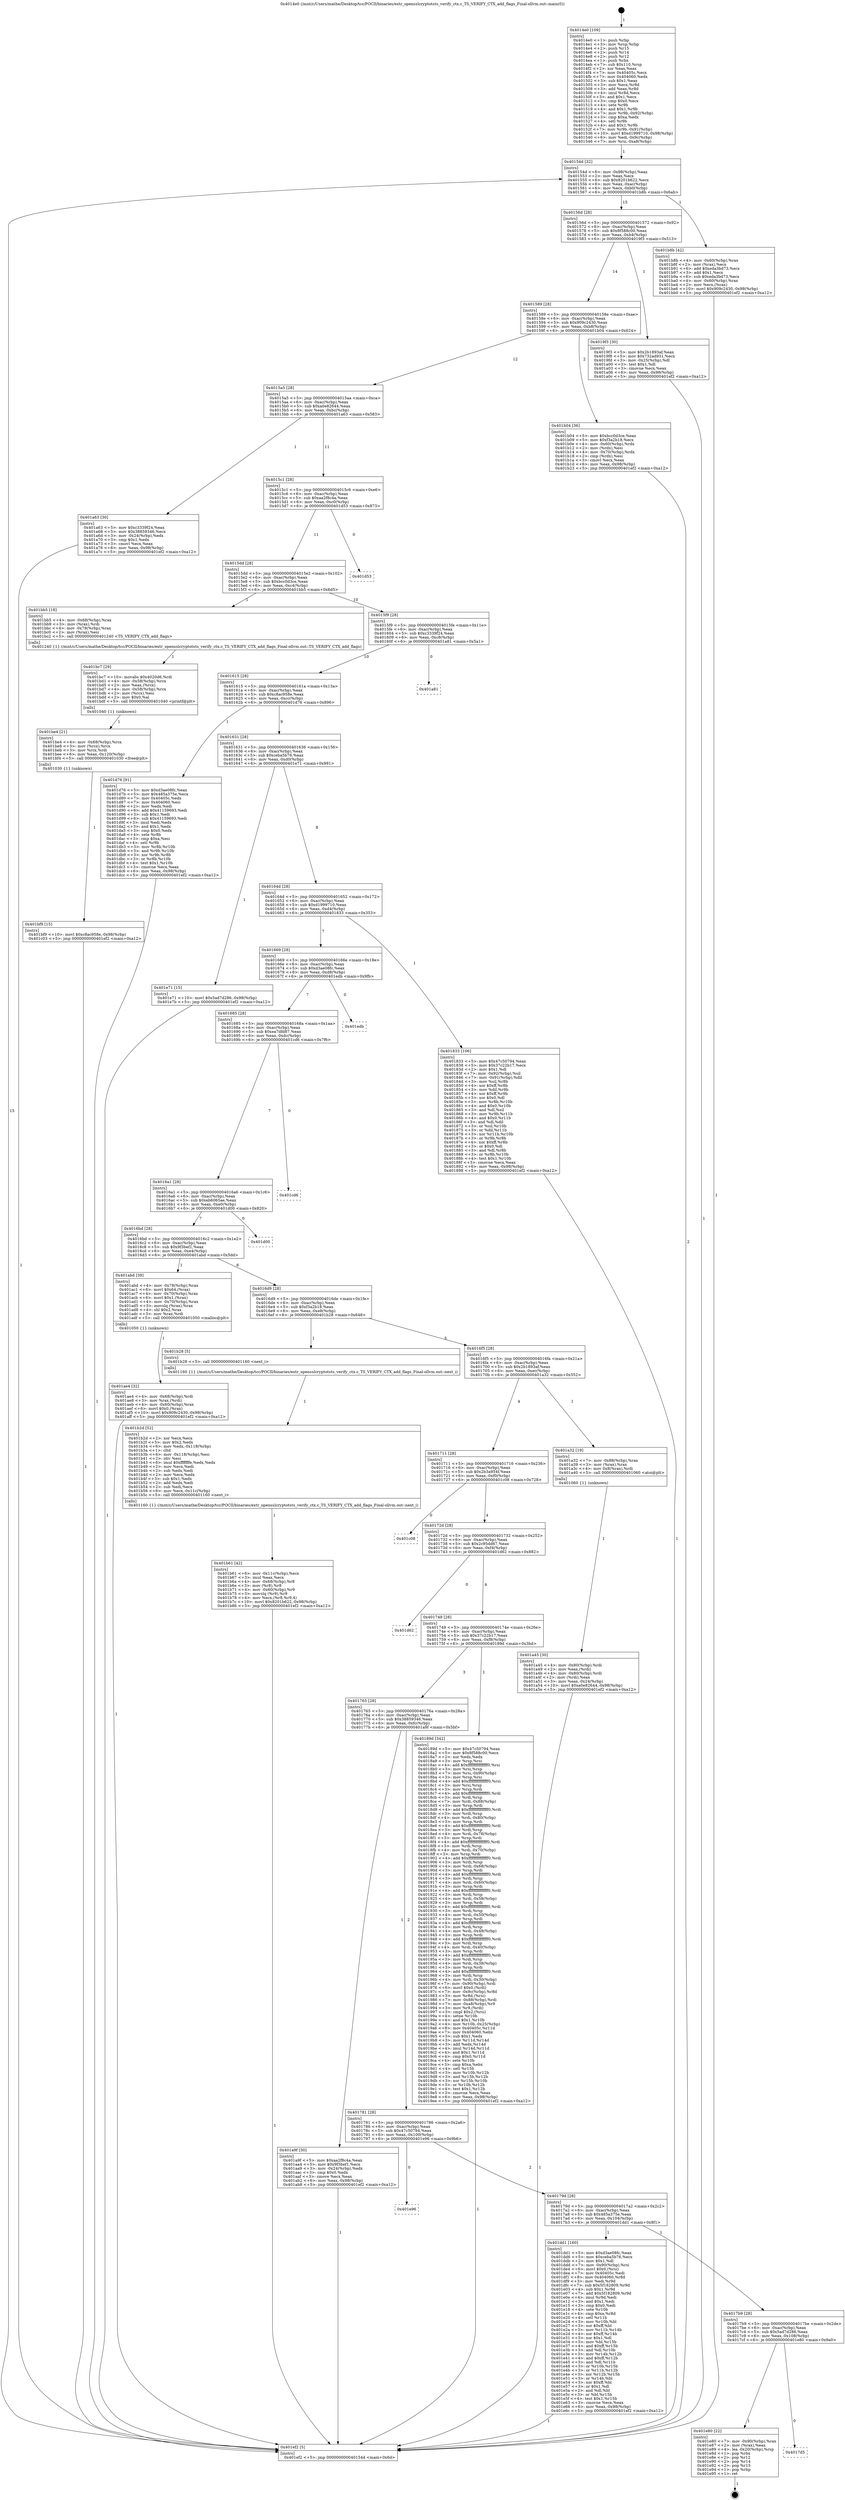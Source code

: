 digraph "0x4014e0" {
  label = "0x4014e0 (/mnt/c/Users/mathe/Desktop/tcc/POCII/binaries/extr_opensslcryptotsts_verify_ctx.c_TS_VERIFY_CTX_add_flags_Final-ollvm.out::main(0))"
  labelloc = "t"
  node[shape=record]

  Entry [label="",width=0.3,height=0.3,shape=circle,fillcolor=black,style=filled]
  "0x40154d" [label="{
     0x40154d [32]\l
     | [instrs]\l
     &nbsp;&nbsp;0x40154d \<+6\>: mov -0x98(%rbp),%eax\l
     &nbsp;&nbsp;0x401553 \<+2\>: mov %eax,%ecx\l
     &nbsp;&nbsp;0x401555 \<+6\>: sub $0x8201b622,%ecx\l
     &nbsp;&nbsp;0x40155b \<+6\>: mov %eax,-0xac(%rbp)\l
     &nbsp;&nbsp;0x401561 \<+6\>: mov %ecx,-0xb0(%rbp)\l
     &nbsp;&nbsp;0x401567 \<+6\>: je 0000000000401b8b \<main+0x6ab\>\l
  }"]
  "0x401b8b" [label="{
     0x401b8b [42]\l
     | [instrs]\l
     &nbsp;&nbsp;0x401b8b \<+4\>: mov -0x60(%rbp),%rax\l
     &nbsp;&nbsp;0x401b8f \<+2\>: mov (%rax),%ecx\l
     &nbsp;&nbsp;0x401b91 \<+6\>: add $0xeda3bd73,%ecx\l
     &nbsp;&nbsp;0x401b97 \<+3\>: add $0x1,%ecx\l
     &nbsp;&nbsp;0x401b9a \<+6\>: sub $0xeda3bd73,%ecx\l
     &nbsp;&nbsp;0x401ba0 \<+4\>: mov -0x60(%rbp),%rax\l
     &nbsp;&nbsp;0x401ba4 \<+2\>: mov %ecx,(%rax)\l
     &nbsp;&nbsp;0x401ba6 \<+10\>: movl $0x909c2430,-0x98(%rbp)\l
     &nbsp;&nbsp;0x401bb0 \<+5\>: jmp 0000000000401ef2 \<main+0xa12\>\l
  }"]
  "0x40156d" [label="{
     0x40156d [28]\l
     | [instrs]\l
     &nbsp;&nbsp;0x40156d \<+5\>: jmp 0000000000401572 \<main+0x92\>\l
     &nbsp;&nbsp;0x401572 \<+6\>: mov -0xac(%rbp),%eax\l
     &nbsp;&nbsp;0x401578 \<+5\>: sub $0x8f588c00,%eax\l
     &nbsp;&nbsp;0x40157d \<+6\>: mov %eax,-0xb4(%rbp)\l
     &nbsp;&nbsp;0x401583 \<+6\>: je 00000000004019f3 \<main+0x513\>\l
  }"]
  Exit [label="",width=0.3,height=0.3,shape=circle,fillcolor=black,style=filled,peripheries=2]
  "0x4019f3" [label="{
     0x4019f3 [30]\l
     | [instrs]\l
     &nbsp;&nbsp;0x4019f3 \<+5\>: mov $0x2b1893af,%eax\l
     &nbsp;&nbsp;0x4019f8 \<+5\>: mov $0x732ad931,%ecx\l
     &nbsp;&nbsp;0x4019fd \<+3\>: mov -0x25(%rbp),%dl\l
     &nbsp;&nbsp;0x401a00 \<+3\>: test $0x1,%dl\l
     &nbsp;&nbsp;0x401a03 \<+3\>: cmovne %ecx,%eax\l
     &nbsp;&nbsp;0x401a06 \<+6\>: mov %eax,-0x98(%rbp)\l
     &nbsp;&nbsp;0x401a0c \<+5\>: jmp 0000000000401ef2 \<main+0xa12\>\l
  }"]
  "0x401589" [label="{
     0x401589 [28]\l
     | [instrs]\l
     &nbsp;&nbsp;0x401589 \<+5\>: jmp 000000000040158e \<main+0xae\>\l
     &nbsp;&nbsp;0x40158e \<+6\>: mov -0xac(%rbp),%eax\l
     &nbsp;&nbsp;0x401594 \<+5\>: sub $0x909c2430,%eax\l
     &nbsp;&nbsp;0x401599 \<+6\>: mov %eax,-0xb8(%rbp)\l
     &nbsp;&nbsp;0x40159f \<+6\>: je 0000000000401b04 \<main+0x624\>\l
  }"]
  "0x4017d5" [label="{
     0x4017d5\l
  }", style=dashed]
  "0x401b04" [label="{
     0x401b04 [36]\l
     | [instrs]\l
     &nbsp;&nbsp;0x401b04 \<+5\>: mov $0xbcc0d3ce,%eax\l
     &nbsp;&nbsp;0x401b09 \<+5\>: mov $0xf3a2b18,%ecx\l
     &nbsp;&nbsp;0x401b0e \<+4\>: mov -0x60(%rbp),%rdx\l
     &nbsp;&nbsp;0x401b12 \<+2\>: mov (%rdx),%esi\l
     &nbsp;&nbsp;0x401b14 \<+4\>: mov -0x70(%rbp),%rdx\l
     &nbsp;&nbsp;0x401b18 \<+2\>: cmp (%rdx),%esi\l
     &nbsp;&nbsp;0x401b1a \<+3\>: cmovl %ecx,%eax\l
     &nbsp;&nbsp;0x401b1d \<+6\>: mov %eax,-0x98(%rbp)\l
     &nbsp;&nbsp;0x401b23 \<+5\>: jmp 0000000000401ef2 \<main+0xa12\>\l
  }"]
  "0x4015a5" [label="{
     0x4015a5 [28]\l
     | [instrs]\l
     &nbsp;&nbsp;0x4015a5 \<+5\>: jmp 00000000004015aa \<main+0xca\>\l
     &nbsp;&nbsp;0x4015aa \<+6\>: mov -0xac(%rbp),%eax\l
     &nbsp;&nbsp;0x4015b0 \<+5\>: sub $0xa0e82644,%eax\l
     &nbsp;&nbsp;0x4015b5 \<+6\>: mov %eax,-0xbc(%rbp)\l
     &nbsp;&nbsp;0x4015bb \<+6\>: je 0000000000401a63 \<main+0x583\>\l
  }"]
  "0x401e80" [label="{
     0x401e80 [22]\l
     | [instrs]\l
     &nbsp;&nbsp;0x401e80 \<+7\>: mov -0x90(%rbp),%rax\l
     &nbsp;&nbsp;0x401e87 \<+2\>: mov (%rax),%eax\l
     &nbsp;&nbsp;0x401e89 \<+4\>: lea -0x20(%rbp),%rsp\l
     &nbsp;&nbsp;0x401e8d \<+1\>: pop %rbx\l
     &nbsp;&nbsp;0x401e8e \<+2\>: pop %r12\l
     &nbsp;&nbsp;0x401e90 \<+2\>: pop %r14\l
     &nbsp;&nbsp;0x401e92 \<+2\>: pop %r15\l
     &nbsp;&nbsp;0x401e94 \<+1\>: pop %rbp\l
     &nbsp;&nbsp;0x401e95 \<+1\>: ret\l
  }"]
  "0x401a63" [label="{
     0x401a63 [30]\l
     | [instrs]\l
     &nbsp;&nbsp;0x401a63 \<+5\>: mov $0xc3339f24,%eax\l
     &nbsp;&nbsp;0x401a68 \<+5\>: mov $0x38859346,%ecx\l
     &nbsp;&nbsp;0x401a6d \<+3\>: mov -0x24(%rbp),%edx\l
     &nbsp;&nbsp;0x401a70 \<+3\>: cmp $0x1,%edx\l
     &nbsp;&nbsp;0x401a73 \<+3\>: cmovl %ecx,%eax\l
     &nbsp;&nbsp;0x401a76 \<+6\>: mov %eax,-0x98(%rbp)\l
     &nbsp;&nbsp;0x401a7c \<+5\>: jmp 0000000000401ef2 \<main+0xa12\>\l
  }"]
  "0x4015c1" [label="{
     0x4015c1 [28]\l
     | [instrs]\l
     &nbsp;&nbsp;0x4015c1 \<+5\>: jmp 00000000004015c6 \<main+0xe6\>\l
     &nbsp;&nbsp;0x4015c6 \<+6\>: mov -0xac(%rbp),%eax\l
     &nbsp;&nbsp;0x4015cc \<+5\>: sub $0xaa2f8c4a,%eax\l
     &nbsp;&nbsp;0x4015d1 \<+6\>: mov %eax,-0xc0(%rbp)\l
     &nbsp;&nbsp;0x4015d7 \<+6\>: je 0000000000401d53 \<main+0x873\>\l
  }"]
  "0x4017b9" [label="{
     0x4017b9 [28]\l
     | [instrs]\l
     &nbsp;&nbsp;0x4017b9 \<+5\>: jmp 00000000004017be \<main+0x2de\>\l
     &nbsp;&nbsp;0x4017be \<+6\>: mov -0xac(%rbp),%eax\l
     &nbsp;&nbsp;0x4017c4 \<+5\>: sub $0x5ad7d286,%eax\l
     &nbsp;&nbsp;0x4017c9 \<+6\>: mov %eax,-0x108(%rbp)\l
     &nbsp;&nbsp;0x4017cf \<+6\>: je 0000000000401e80 \<main+0x9a0\>\l
  }"]
  "0x401d53" [label="{
     0x401d53\l
  }", style=dashed]
  "0x4015dd" [label="{
     0x4015dd [28]\l
     | [instrs]\l
     &nbsp;&nbsp;0x4015dd \<+5\>: jmp 00000000004015e2 \<main+0x102\>\l
     &nbsp;&nbsp;0x4015e2 \<+6\>: mov -0xac(%rbp),%eax\l
     &nbsp;&nbsp;0x4015e8 \<+5\>: sub $0xbcc0d3ce,%eax\l
     &nbsp;&nbsp;0x4015ed \<+6\>: mov %eax,-0xc4(%rbp)\l
     &nbsp;&nbsp;0x4015f3 \<+6\>: je 0000000000401bb5 \<main+0x6d5\>\l
  }"]
  "0x401dd1" [label="{
     0x401dd1 [160]\l
     | [instrs]\l
     &nbsp;&nbsp;0x401dd1 \<+5\>: mov $0xd3ae08fc,%eax\l
     &nbsp;&nbsp;0x401dd6 \<+5\>: mov $0xceba5b76,%ecx\l
     &nbsp;&nbsp;0x401ddb \<+2\>: mov $0x1,%dl\l
     &nbsp;&nbsp;0x401ddd \<+7\>: mov -0x90(%rbp),%rsi\l
     &nbsp;&nbsp;0x401de4 \<+6\>: movl $0x0,(%rsi)\l
     &nbsp;&nbsp;0x401dea \<+7\>: mov 0x40405c,%edi\l
     &nbsp;&nbsp;0x401df1 \<+8\>: mov 0x404060,%r8d\l
     &nbsp;&nbsp;0x401df9 \<+3\>: mov %edi,%r9d\l
     &nbsp;&nbsp;0x401dfc \<+7\>: sub $0x5f182809,%r9d\l
     &nbsp;&nbsp;0x401e03 \<+4\>: sub $0x1,%r9d\l
     &nbsp;&nbsp;0x401e07 \<+7\>: add $0x5f182809,%r9d\l
     &nbsp;&nbsp;0x401e0e \<+4\>: imul %r9d,%edi\l
     &nbsp;&nbsp;0x401e12 \<+3\>: and $0x1,%edi\l
     &nbsp;&nbsp;0x401e15 \<+3\>: cmp $0x0,%edi\l
     &nbsp;&nbsp;0x401e18 \<+4\>: sete %r10b\l
     &nbsp;&nbsp;0x401e1c \<+4\>: cmp $0xa,%r8d\l
     &nbsp;&nbsp;0x401e20 \<+4\>: setl %r11b\l
     &nbsp;&nbsp;0x401e24 \<+3\>: mov %r10b,%bl\l
     &nbsp;&nbsp;0x401e27 \<+3\>: xor $0xff,%bl\l
     &nbsp;&nbsp;0x401e2a \<+3\>: mov %r11b,%r14b\l
     &nbsp;&nbsp;0x401e2d \<+4\>: xor $0xff,%r14b\l
     &nbsp;&nbsp;0x401e31 \<+3\>: xor $0x1,%dl\l
     &nbsp;&nbsp;0x401e34 \<+3\>: mov %bl,%r15b\l
     &nbsp;&nbsp;0x401e37 \<+4\>: and $0xff,%r15b\l
     &nbsp;&nbsp;0x401e3b \<+3\>: and %dl,%r10b\l
     &nbsp;&nbsp;0x401e3e \<+3\>: mov %r14b,%r12b\l
     &nbsp;&nbsp;0x401e41 \<+4\>: and $0xff,%r12b\l
     &nbsp;&nbsp;0x401e45 \<+3\>: and %dl,%r11b\l
     &nbsp;&nbsp;0x401e48 \<+3\>: or %r10b,%r15b\l
     &nbsp;&nbsp;0x401e4b \<+3\>: or %r11b,%r12b\l
     &nbsp;&nbsp;0x401e4e \<+3\>: xor %r12b,%r15b\l
     &nbsp;&nbsp;0x401e51 \<+3\>: or %r14b,%bl\l
     &nbsp;&nbsp;0x401e54 \<+3\>: xor $0xff,%bl\l
     &nbsp;&nbsp;0x401e57 \<+3\>: or $0x1,%dl\l
     &nbsp;&nbsp;0x401e5a \<+2\>: and %dl,%bl\l
     &nbsp;&nbsp;0x401e5c \<+3\>: or %bl,%r15b\l
     &nbsp;&nbsp;0x401e5f \<+4\>: test $0x1,%r15b\l
     &nbsp;&nbsp;0x401e63 \<+3\>: cmovne %ecx,%eax\l
     &nbsp;&nbsp;0x401e66 \<+6\>: mov %eax,-0x98(%rbp)\l
     &nbsp;&nbsp;0x401e6c \<+5\>: jmp 0000000000401ef2 \<main+0xa12\>\l
  }"]
  "0x401bb5" [label="{
     0x401bb5 [18]\l
     | [instrs]\l
     &nbsp;&nbsp;0x401bb5 \<+4\>: mov -0x68(%rbp),%rax\l
     &nbsp;&nbsp;0x401bb9 \<+3\>: mov (%rax),%rdi\l
     &nbsp;&nbsp;0x401bbc \<+4\>: mov -0x78(%rbp),%rax\l
     &nbsp;&nbsp;0x401bc0 \<+2\>: mov (%rax),%esi\l
     &nbsp;&nbsp;0x401bc2 \<+5\>: call 0000000000401240 \<TS_VERIFY_CTX_add_flags\>\l
     | [calls]\l
     &nbsp;&nbsp;0x401240 \{1\} (/mnt/c/Users/mathe/Desktop/tcc/POCII/binaries/extr_opensslcryptotsts_verify_ctx.c_TS_VERIFY_CTX_add_flags_Final-ollvm.out::TS_VERIFY_CTX_add_flags)\l
  }"]
  "0x4015f9" [label="{
     0x4015f9 [28]\l
     | [instrs]\l
     &nbsp;&nbsp;0x4015f9 \<+5\>: jmp 00000000004015fe \<main+0x11e\>\l
     &nbsp;&nbsp;0x4015fe \<+6\>: mov -0xac(%rbp),%eax\l
     &nbsp;&nbsp;0x401604 \<+5\>: sub $0xc3339f24,%eax\l
     &nbsp;&nbsp;0x401609 \<+6\>: mov %eax,-0xc8(%rbp)\l
     &nbsp;&nbsp;0x40160f \<+6\>: je 0000000000401a81 \<main+0x5a1\>\l
  }"]
  "0x40179d" [label="{
     0x40179d [28]\l
     | [instrs]\l
     &nbsp;&nbsp;0x40179d \<+5\>: jmp 00000000004017a2 \<main+0x2c2\>\l
     &nbsp;&nbsp;0x4017a2 \<+6\>: mov -0xac(%rbp),%eax\l
     &nbsp;&nbsp;0x4017a8 \<+5\>: sub $0x485a375e,%eax\l
     &nbsp;&nbsp;0x4017ad \<+6\>: mov %eax,-0x104(%rbp)\l
     &nbsp;&nbsp;0x4017b3 \<+6\>: je 0000000000401dd1 \<main+0x8f1\>\l
  }"]
  "0x401a81" [label="{
     0x401a81\l
  }", style=dashed]
  "0x401615" [label="{
     0x401615 [28]\l
     | [instrs]\l
     &nbsp;&nbsp;0x401615 \<+5\>: jmp 000000000040161a \<main+0x13a\>\l
     &nbsp;&nbsp;0x40161a \<+6\>: mov -0xac(%rbp),%eax\l
     &nbsp;&nbsp;0x401620 \<+5\>: sub $0xc8ac958e,%eax\l
     &nbsp;&nbsp;0x401625 \<+6\>: mov %eax,-0xcc(%rbp)\l
     &nbsp;&nbsp;0x40162b \<+6\>: je 0000000000401d76 \<main+0x896\>\l
  }"]
  "0x401e96" [label="{
     0x401e96\l
  }", style=dashed]
  "0x401d76" [label="{
     0x401d76 [91]\l
     | [instrs]\l
     &nbsp;&nbsp;0x401d76 \<+5\>: mov $0xd3ae08fc,%eax\l
     &nbsp;&nbsp;0x401d7b \<+5\>: mov $0x485a375e,%ecx\l
     &nbsp;&nbsp;0x401d80 \<+7\>: mov 0x40405c,%edx\l
     &nbsp;&nbsp;0x401d87 \<+7\>: mov 0x404060,%esi\l
     &nbsp;&nbsp;0x401d8e \<+2\>: mov %edx,%edi\l
     &nbsp;&nbsp;0x401d90 \<+6\>: add $0x41159693,%edi\l
     &nbsp;&nbsp;0x401d96 \<+3\>: sub $0x1,%edi\l
     &nbsp;&nbsp;0x401d99 \<+6\>: sub $0x41159693,%edi\l
     &nbsp;&nbsp;0x401d9f \<+3\>: imul %edi,%edx\l
     &nbsp;&nbsp;0x401da2 \<+3\>: and $0x1,%edx\l
     &nbsp;&nbsp;0x401da5 \<+3\>: cmp $0x0,%edx\l
     &nbsp;&nbsp;0x401da8 \<+4\>: sete %r8b\l
     &nbsp;&nbsp;0x401dac \<+3\>: cmp $0xa,%esi\l
     &nbsp;&nbsp;0x401daf \<+4\>: setl %r9b\l
     &nbsp;&nbsp;0x401db3 \<+3\>: mov %r8b,%r10b\l
     &nbsp;&nbsp;0x401db6 \<+3\>: and %r9b,%r10b\l
     &nbsp;&nbsp;0x401db9 \<+3\>: xor %r9b,%r8b\l
     &nbsp;&nbsp;0x401dbc \<+3\>: or %r8b,%r10b\l
     &nbsp;&nbsp;0x401dbf \<+4\>: test $0x1,%r10b\l
     &nbsp;&nbsp;0x401dc3 \<+3\>: cmovne %ecx,%eax\l
     &nbsp;&nbsp;0x401dc6 \<+6\>: mov %eax,-0x98(%rbp)\l
     &nbsp;&nbsp;0x401dcc \<+5\>: jmp 0000000000401ef2 \<main+0xa12\>\l
  }"]
  "0x401631" [label="{
     0x401631 [28]\l
     | [instrs]\l
     &nbsp;&nbsp;0x401631 \<+5\>: jmp 0000000000401636 \<main+0x156\>\l
     &nbsp;&nbsp;0x401636 \<+6\>: mov -0xac(%rbp),%eax\l
     &nbsp;&nbsp;0x40163c \<+5\>: sub $0xceba5b76,%eax\l
     &nbsp;&nbsp;0x401641 \<+6\>: mov %eax,-0xd0(%rbp)\l
     &nbsp;&nbsp;0x401647 \<+6\>: je 0000000000401e71 \<main+0x991\>\l
  }"]
  "0x401bf9" [label="{
     0x401bf9 [15]\l
     | [instrs]\l
     &nbsp;&nbsp;0x401bf9 \<+10\>: movl $0xc8ac958e,-0x98(%rbp)\l
     &nbsp;&nbsp;0x401c03 \<+5\>: jmp 0000000000401ef2 \<main+0xa12\>\l
  }"]
  "0x401e71" [label="{
     0x401e71 [15]\l
     | [instrs]\l
     &nbsp;&nbsp;0x401e71 \<+10\>: movl $0x5ad7d286,-0x98(%rbp)\l
     &nbsp;&nbsp;0x401e7b \<+5\>: jmp 0000000000401ef2 \<main+0xa12\>\l
  }"]
  "0x40164d" [label="{
     0x40164d [28]\l
     | [instrs]\l
     &nbsp;&nbsp;0x40164d \<+5\>: jmp 0000000000401652 \<main+0x172\>\l
     &nbsp;&nbsp;0x401652 \<+6\>: mov -0xac(%rbp),%eax\l
     &nbsp;&nbsp;0x401658 \<+5\>: sub $0xd1999710,%eax\l
     &nbsp;&nbsp;0x40165d \<+6\>: mov %eax,-0xd4(%rbp)\l
     &nbsp;&nbsp;0x401663 \<+6\>: je 0000000000401833 \<main+0x353\>\l
  }"]
  "0x401be4" [label="{
     0x401be4 [21]\l
     | [instrs]\l
     &nbsp;&nbsp;0x401be4 \<+4\>: mov -0x68(%rbp),%rcx\l
     &nbsp;&nbsp;0x401be8 \<+3\>: mov (%rcx),%rcx\l
     &nbsp;&nbsp;0x401beb \<+3\>: mov %rcx,%rdi\l
     &nbsp;&nbsp;0x401bee \<+6\>: mov %eax,-0x120(%rbp)\l
     &nbsp;&nbsp;0x401bf4 \<+5\>: call 0000000000401030 \<free@plt\>\l
     | [calls]\l
     &nbsp;&nbsp;0x401030 \{1\} (unknown)\l
  }"]
  "0x401833" [label="{
     0x401833 [106]\l
     | [instrs]\l
     &nbsp;&nbsp;0x401833 \<+5\>: mov $0x47c50794,%eax\l
     &nbsp;&nbsp;0x401838 \<+5\>: mov $0x37c22b17,%ecx\l
     &nbsp;&nbsp;0x40183d \<+2\>: mov $0x1,%dl\l
     &nbsp;&nbsp;0x40183f \<+7\>: mov -0x92(%rbp),%sil\l
     &nbsp;&nbsp;0x401846 \<+7\>: mov -0x91(%rbp),%dil\l
     &nbsp;&nbsp;0x40184d \<+3\>: mov %sil,%r8b\l
     &nbsp;&nbsp;0x401850 \<+4\>: xor $0xff,%r8b\l
     &nbsp;&nbsp;0x401854 \<+3\>: mov %dil,%r9b\l
     &nbsp;&nbsp;0x401857 \<+4\>: xor $0xff,%r9b\l
     &nbsp;&nbsp;0x40185b \<+3\>: xor $0x0,%dl\l
     &nbsp;&nbsp;0x40185e \<+3\>: mov %r8b,%r10b\l
     &nbsp;&nbsp;0x401861 \<+4\>: and $0x0,%r10b\l
     &nbsp;&nbsp;0x401865 \<+3\>: and %dl,%sil\l
     &nbsp;&nbsp;0x401868 \<+3\>: mov %r9b,%r11b\l
     &nbsp;&nbsp;0x40186b \<+4\>: and $0x0,%r11b\l
     &nbsp;&nbsp;0x40186f \<+3\>: and %dl,%dil\l
     &nbsp;&nbsp;0x401872 \<+3\>: or %sil,%r10b\l
     &nbsp;&nbsp;0x401875 \<+3\>: or %dil,%r11b\l
     &nbsp;&nbsp;0x401878 \<+3\>: xor %r11b,%r10b\l
     &nbsp;&nbsp;0x40187b \<+3\>: or %r9b,%r8b\l
     &nbsp;&nbsp;0x40187e \<+4\>: xor $0xff,%r8b\l
     &nbsp;&nbsp;0x401882 \<+3\>: or $0x0,%dl\l
     &nbsp;&nbsp;0x401885 \<+3\>: and %dl,%r8b\l
     &nbsp;&nbsp;0x401888 \<+3\>: or %r8b,%r10b\l
     &nbsp;&nbsp;0x40188b \<+4\>: test $0x1,%r10b\l
     &nbsp;&nbsp;0x40188f \<+3\>: cmovne %ecx,%eax\l
     &nbsp;&nbsp;0x401892 \<+6\>: mov %eax,-0x98(%rbp)\l
     &nbsp;&nbsp;0x401898 \<+5\>: jmp 0000000000401ef2 \<main+0xa12\>\l
  }"]
  "0x401669" [label="{
     0x401669 [28]\l
     | [instrs]\l
     &nbsp;&nbsp;0x401669 \<+5\>: jmp 000000000040166e \<main+0x18e\>\l
     &nbsp;&nbsp;0x40166e \<+6\>: mov -0xac(%rbp),%eax\l
     &nbsp;&nbsp;0x401674 \<+5\>: sub $0xd3ae08fc,%eax\l
     &nbsp;&nbsp;0x401679 \<+6\>: mov %eax,-0xd8(%rbp)\l
     &nbsp;&nbsp;0x40167f \<+6\>: je 0000000000401edb \<main+0x9fb\>\l
  }"]
  "0x401ef2" [label="{
     0x401ef2 [5]\l
     | [instrs]\l
     &nbsp;&nbsp;0x401ef2 \<+5\>: jmp 000000000040154d \<main+0x6d\>\l
  }"]
  "0x4014e0" [label="{
     0x4014e0 [109]\l
     | [instrs]\l
     &nbsp;&nbsp;0x4014e0 \<+1\>: push %rbp\l
     &nbsp;&nbsp;0x4014e1 \<+3\>: mov %rsp,%rbp\l
     &nbsp;&nbsp;0x4014e4 \<+2\>: push %r15\l
     &nbsp;&nbsp;0x4014e6 \<+2\>: push %r14\l
     &nbsp;&nbsp;0x4014e8 \<+2\>: push %r12\l
     &nbsp;&nbsp;0x4014ea \<+1\>: push %rbx\l
     &nbsp;&nbsp;0x4014eb \<+7\>: sub $0x110,%rsp\l
     &nbsp;&nbsp;0x4014f2 \<+2\>: xor %eax,%eax\l
     &nbsp;&nbsp;0x4014f4 \<+7\>: mov 0x40405c,%ecx\l
     &nbsp;&nbsp;0x4014fb \<+7\>: mov 0x404060,%edx\l
     &nbsp;&nbsp;0x401502 \<+3\>: sub $0x1,%eax\l
     &nbsp;&nbsp;0x401505 \<+3\>: mov %ecx,%r8d\l
     &nbsp;&nbsp;0x401508 \<+3\>: add %eax,%r8d\l
     &nbsp;&nbsp;0x40150b \<+4\>: imul %r8d,%ecx\l
     &nbsp;&nbsp;0x40150f \<+3\>: and $0x1,%ecx\l
     &nbsp;&nbsp;0x401512 \<+3\>: cmp $0x0,%ecx\l
     &nbsp;&nbsp;0x401515 \<+4\>: sete %r9b\l
     &nbsp;&nbsp;0x401519 \<+4\>: and $0x1,%r9b\l
     &nbsp;&nbsp;0x40151d \<+7\>: mov %r9b,-0x92(%rbp)\l
     &nbsp;&nbsp;0x401524 \<+3\>: cmp $0xa,%edx\l
     &nbsp;&nbsp;0x401527 \<+4\>: setl %r9b\l
     &nbsp;&nbsp;0x40152b \<+4\>: and $0x1,%r9b\l
     &nbsp;&nbsp;0x40152f \<+7\>: mov %r9b,-0x91(%rbp)\l
     &nbsp;&nbsp;0x401536 \<+10\>: movl $0xd1999710,-0x98(%rbp)\l
     &nbsp;&nbsp;0x401540 \<+6\>: mov %edi,-0x9c(%rbp)\l
     &nbsp;&nbsp;0x401546 \<+7\>: mov %rsi,-0xa8(%rbp)\l
  }"]
  "0x401bc7" [label="{
     0x401bc7 [29]\l
     | [instrs]\l
     &nbsp;&nbsp;0x401bc7 \<+10\>: movabs $0x4020d6,%rdi\l
     &nbsp;&nbsp;0x401bd1 \<+4\>: mov -0x58(%rbp),%rcx\l
     &nbsp;&nbsp;0x401bd5 \<+2\>: mov %eax,(%rcx)\l
     &nbsp;&nbsp;0x401bd7 \<+4\>: mov -0x58(%rbp),%rcx\l
     &nbsp;&nbsp;0x401bdb \<+2\>: mov (%rcx),%esi\l
     &nbsp;&nbsp;0x401bdd \<+2\>: mov $0x0,%al\l
     &nbsp;&nbsp;0x401bdf \<+5\>: call 0000000000401040 \<printf@plt\>\l
     | [calls]\l
     &nbsp;&nbsp;0x401040 \{1\} (unknown)\l
  }"]
  "0x401edb" [label="{
     0x401edb\l
  }", style=dashed]
  "0x401685" [label="{
     0x401685 [28]\l
     | [instrs]\l
     &nbsp;&nbsp;0x401685 \<+5\>: jmp 000000000040168a \<main+0x1aa\>\l
     &nbsp;&nbsp;0x40168a \<+6\>: mov -0xac(%rbp),%eax\l
     &nbsp;&nbsp;0x401690 \<+5\>: sub $0xea7dfd87,%eax\l
     &nbsp;&nbsp;0x401695 \<+6\>: mov %eax,-0xdc(%rbp)\l
     &nbsp;&nbsp;0x40169b \<+6\>: je 0000000000401cd6 \<main+0x7f6\>\l
  }"]
  "0x401b61" [label="{
     0x401b61 [42]\l
     | [instrs]\l
     &nbsp;&nbsp;0x401b61 \<+6\>: mov -0x11c(%rbp),%ecx\l
     &nbsp;&nbsp;0x401b67 \<+3\>: imul %eax,%ecx\l
     &nbsp;&nbsp;0x401b6a \<+4\>: mov -0x68(%rbp),%r8\l
     &nbsp;&nbsp;0x401b6e \<+3\>: mov (%r8),%r8\l
     &nbsp;&nbsp;0x401b71 \<+4\>: mov -0x60(%rbp),%r9\l
     &nbsp;&nbsp;0x401b75 \<+3\>: movslq (%r9),%r9\l
     &nbsp;&nbsp;0x401b78 \<+4\>: mov %ecx,(%r8,%r9,4)\l
     &nbsp;&nbsp;0x401b7c \<+10\>: movl $0x8201b622,-0x98(%rbp)\l
     &nbsp;&nbsp;0x401b86 \<+5\>: jmp 0000000000401ef2 \<main+0xa12\>\l
  }"]
  "0x401cd6" [label="{
     0x401cd6\l
  }", style=dashed]
  "0x4016a1" [label="{
     0x4016a1 [28]\l
     | [instrs]\l
     &nbsp;&nbsp;0x4016a1 \<+5\>: jmp 00000000004016a6 \<main+0x1c6\>\l
     &nbsp;&nbsp;0x4016a6 \<+6\>: mov -0xac(%rbp),%eax\l
     &nbsp;&nbsp;0x4016ac \<+5\>: sub $0xeb6065ae,%eax\l
     &nbsp;&nbsp;0x4016b1 \<+6\>: mov %eax,-0xe0(%rbp)\l
     &nbsp;&nbsp;0x4016b7 \<+6\>: je 0000000000401d00 \<main+0x820\>\l
  }"]
  "0x401b2d" [label="{
     0x401b2d [52]\l
     | [instrs]\l
     &nbsp;&nbsp;0x401b2d \<+2\>: xor %ecx,%ecx\l
     &nbsp;&nbsp;0x401b2f \<+5\>: mov $0x2,%edx\l
     &nbsp;&nbsp;0x401b34 \<+6\>: mov %edx,-0x118(%rbp)\l
     &nbsp;&nbsp;0x401b3a \<+1\>: cltd\l
     &nbsp;&nbsp;0x401b3b \<+6\>: mov -0x118(%rbp),%esi\l
     &nbsp;&nbsp;0x401b41 \<+2\>: idiv %esi\l
     &nbsp;&nbsp;0x401b43 \<+6\>: imul $0xfffffffe,%edx,%edx\l
     &nbsp;&nbsp;0x401b49 \<+2\>: mov %ecx,%edi\l
     &nbsp;&nbsp;0x401b4b \<+2\>: sub %edx,%edi\l
     &nbsp;&nbsp;0x401b4d \<+2\>: mov %ecx,%edx\l
     &nbsp;&nbsp;0x401b4f \<+3\>: sub $0x1,%edx\l
     &nbsp;&nbsp;0x401b52 \<+2\>: add %edx,%edi\l
     &nbsp;&nbsp;0x401b54 \<+2\>: sub %edi,%ecx\l
     &nbsp;&nbsp;0x401b56 \<+6\>: mov %ecx,-0x11c(%rbp)\l
     &nbsp;&nbsp;0x401b5c \<+5\>: call 0000000000401160 \<next_i\>\l
     | [calls]\l
     &nbsp;&nbsp;0x401160 \{1\} (/mnt/c/Users/mathe/Desktop/tcc/POCII/binaries/extr_opensslcryptotsts_verify_ctx.c_TS_VERIFY_CTX_add_flags_Final-ollvm.out::next_i)\l
  }"]
  "0x401d00" [label="{
     0x401d00\l
  }", style=dashed]
  "0x4016bd" [label="{
     0x4016bd [28]\l
     | [instrs]\l
     &nbsp;&nbsp;0x4016bd \<+5\>: jmp 00000000004016c2 \<main+0x1e2\>\l
     &nbsp;&nbsp;0x4016c2 \<+6\>: mov -0xac(%rbp),%eax\l
     &nbsp;&nbsp;0x4016c8 \<+5\>: sub $0x9f3bef1,%eax\l
     &nbsp;&nbsp;0x4016cd \<+6\>: mov %eax,-0xe4(%rbp)\l
     &nbsp;&nbsp;0x4016d3 \<+6\>: je 0000000000401abd \<main+0x5dd\>\l
  }"]
  "0x401ae4" [label="{
     0x401ae4 [32]\l
     | [instrs]\l
     &nbsp;&nbsp;0x401ae4 \<+4\>: mov -0x68(%rbp),%rdi\l
     &nbsp;&nbsp;0x401ae8 \<+3\>: mov %rax,(%rdi)\l
     &nbsp;&nbsp;0x401aeb \<+4\>: mov -0x60(%rbp),%rax\l
     &nbsp;&nbsp;0x401aef \<+6\>: movl $0x0,(%rax)\l
     &nbsp;&nbsp;0x401af5 \<+10\>: movl $0x909c2430,-0x98(%rbp)\l
     &nbsp;&nbsp;0x401aff \<+5\>: jmp 0000000000401ef2 \<main+0xa12\>\l
  }"]
  "0x401abd" [label="{
     0x401abd [39]\l
     | [instrs]\l
     &nbsp;&nbsp;0x401abd \<+4\>: mov -0x78(%rbp),%rax\l
     &nbsp;&nbsp;0x401ac1 \<+6\>: movl $0x64,(%rax)\l
     &nbsp;&nbsp;0x401ac7 \<+4\>: mov -0x70(%rbp),%rax\l
     &nbsp;&nbsp;0x401acb \<+6\>: movl $0x1,(%rax)\l
     &nbsp;&nbsp;0x401ad1 \<+4\>: mov -0x70(%rbp),%rax\l
     &nbsp;&nbsp;0x401ad5 \<+3\>: movslq (%rax),%rax\l
     &nbsp;&nbsp;0x401ad8 \<+4\>: shl $0x2,%rax\l
     &nbsp;&nbsp;0x401adc \<+3\>: mov %rax,%rdi\l
     &nbsp;&nbsp;0x401adf \<+5\>: call 0000000000401050 \<malloc@plt\>\l
     | [calls]\l
     &nbsp;&nbsp;0x401050 \{1\} (unknown)\l
  }"]
  "0x4016d9" [label="{
     0x4016d9 [28]\l
     | [instrs]\l
     &nbsp;&nbsp;0x4016d9 \<+5\>: jmp 00000000004016de \<main+0x1fe\>\l
     &nbsp;&nbsp;0x4016de \<+6\>: mov -0xac(%rbp),%eax\l
     &nbsp;&nbsp;0x4016e4 \<+5\>: sub $0xf3a2b18,%eax\l
     &nbsp;&nbsp;0x4016e9 \<+6\>: mov %eax,-0xe8(%rbp)\l
     &nbsp;&nbsp;0x4016ef \<+6\>: je 0000000000401b28 \<main+0x648\>\l
  }"]
  "0x401781" [label="{
     0x401781 [28]\l
     | [instrs]\l
     &nbsp;&nbsp;0x401781 \<+5\>: jmp 0000000000401786 \<main+0x2a6\>\l
     &nbsp;&nbsp;0x401786 \<+6\>: mov -0xac(%rbp),%eax\l
     &nbsp;&nbsp;0x40178c \<+5\>: sub $0x47c50794,%eax\l
     &nbsp;&nbsp;0x401791 \<+6\>: mov %eax,-0x100(%rbp)\l
     &nbsp;&nbsp;0x401797 \<+6\>: je 0000000000401e96 \<main+0x9b6\>\l
  }"]
  "0x401b28" [label="{
     0x401b28 [5]\l
     | [instrs]\l
     &nbsp;&nbsp;0x401b28 \<+5\>: call 0000000000401160 \<next_i\>\l
     | [calls]\l
     &nbsp;&nbsp;0x401160 \{1\} (/mnt/c/Users/mathe/Desktop/tcc/POCII/binaries/extr_opensslcryptotsts_verify_ctx.c_TS_VERIFY_CTX_add_flags_Final-ollvm.out::next_i)\l
  }"]
  "0x4016f5" [label="{
     0x4016f5 [28]\l
     | [instrs]\l
     &nbsp;&nbsp;0x4016f5 \<+5\>: jmp 00000000004016fa \<main+0x21a\>\l
     &nbsp;&nbsp;0x4016fa \<+6\>: mov -0xac(%rbp),%eax\l
     &nbsp;&nbsp;0x401700 \<+5\>: sub $0x2b1893af,%eax\l
     &nbsp;&nbsp;0x401705 \<+6\>: mov %eax,-0xec(%rbp)\l
     &nbsp;&nbsp;0x40170b \<+6\>: je 0000000000401a32 \<main+0x552\>\l
  }"]
  "0x401a9f" [label="{
     0x401a9f [30]\l
     | [instrs]\l
     &nbsp;&nbsp;0x401a9f \<+5\>: mov $0xaa2f8c4a,%eax\l
     &nbsp;&nbsp;0x401aa4 \<+5\>: mov $0x9f3bef1,%ecx\l
     &nbsp;&nbsp;0x401aa9 \<+3\>: mov -0x24(%rbp),%edx\l
     &nbsp;&nbsp;0x401aac \<+3\>: cmp $0x0,%edx\l
     &nbsp;&nbsp;0x401aaf \<+3\>: cmove %ecx,%eax\l
     &nbsp;&nbsp;0x401ab2 \<+6\>: mov %eax,-0x98(%rbp)\l
     &nbsp;&nbsp;0x401ab8 \<+5\>: jmp 0000000000401ef2 \<main+0xa12\>\l
  }"]
  "0x401a32" [label="{
     0x401a32 [19]\l
     | [instrs]\l
     &nbsp;&nbsp;0x401a32 \<+7\>: mov -0x88(%rbp),%rax\l
     &nbsp;&nbsp;0x401a39 \<+3\>: mov (%rax),%rax\l
     &nbsp;&nbsp;0x401a3c \<+4\>: mov 0x8(%rax),%rdi\l
     &nbsp;&nbsp;0x401a40 \<+5\>: call 0000000000401060 \<atoi@plt\>\l
     | [calls]\l
     &nbsp;&nbsp;0x401060 \{1\} (unknown)\l
  }"]
  "0x401711" [label="{
     0x401711 [28]\l
     | [instrs]\l
     &nbsp;&nbsp;0x401711 \<+5\>: jmp 0000000000401716 \<main+0x236\>\l
     &nbsp;&nbsp;0x401716 \<+6\>: mov -0xac(%rbp),%eax\l
     &nbsp;&nbsp;0x40171c \<+5\>: sub $0x2b3a954f,%eax\l
     &nbsp;&nbsp;0x401721 \<+6\>: mov %eax,-0xf0(%rbp)\l
     &nbsp;&nbsp;0x401727 \<+6\>: je 0000000000401c08 \<main+0x728\>\l
  }"]
  "0x401a45" [label="{
     0x401a45 [30]\l
     | [instrs]\l
     &nbsp;&nbsp;0x401a45 \<+4\>: mov -0x80(%rbp),%rdi\l
     &nbsp;&nbsp;0x401a49 \<+2\>: mov %eax,(%rdi)\l
     &nbsp;&nbsp;0x401a4b \<+4\>: mov -0x80(%rbp),%rdi\l
     &nbsp;&nbsp;0x401a4f \<+2\>: mov (%rdi),%eax\l
     &nbsp;&nbsp;0x401a51 \<+3\>: mov %eax,-0x24(%rbp)\l
     &nbsp;&nbsp;0x401a54 \<+10\>: movl $0xa0e82644,-0x98(%rbp)\l
     &nbsp;&nbsp;0x401a5e \<+5\>: jmp 0000000000401ef2 \<main+0xa12\>\l
  }"]
  "0x401c08" [label="{
     0x401c08\l
  }", style=dashed]
  "0x40172d" [label="{
     0x40172d [28]\l
     | [instrs]\l
     &nbsp;&nbsp;0x40172d \<+5\>: jmp 0000000000401732 \<main+0x252\>\l
     &nbsp;&nbsp;0x401732 \<+6\>: mov -0xac(%rbp),%eax\l
     &nbsp;&nbsp;0x401738 \<+5\>: sub $0x2c95dd67,%eax\l
     &nbsp;&nbsp;0x40173d \<+6\>: mov %eax,-0xf4(%rbp)\l
     &nbsp;&nbsp;0x401743 \<+6\>: je 0000000000401d62 \<main+0x882\>\l
  }"]
  "0x401765" [label="{
     0x401765 [28]\l
     | [instrs]\l
     &nbsp;&nbsp;0x401765 \<+5\>: jmp 000000000040176a \<main+0x28a\>\l
     &nbsp;&nbsp;0x40176a \<+6\>: mov -0xac(%rbp),%eax\l
     &nbsp;&nbsp;0x401770 \<+5\>: sub $0x38859346,%eax\l
     &nbsp;&nbsp;0x401775 \<+6\>: mov %eax,-0xfc(%rbp)\l
     &nbsp;&nbsp;0x40177b \<+6\>: je 0000000000401a9f \<main+0x5bf\>\l
  }"]
  "0x401d62" [label="{
     0x401d62\l
  }", style=dashed]
  "0x401749" [label="{
     0x401749 [28]\l
     | [instrs]\l
     &nbsp;&nbsp;0x401749 \<+5\>: jmp 000000000040174e \<main+0x26e\>\l
     &nbsp;&nbsp;0x40174e \<+6\>: mov -0xac(%rbp),%eax\l
     &nbsp;&nbsp;0x401754 \<+5\>: sub $0x37c22b17,%eax\l
     &nbsp;&nbsp;0x401759 \<+6\>: mov %eax,-0xf8(%rbp)\l
     &nbsp;&nbsp;0x40175f \<+6\>: je 000000000040189d \<main+0x3bd\>\l
  }"]
  "0x40189d" [label="{
     0x40189d [342]\l
     | [instrs]\l
     &nbsp;&nbsp;0x40189d \<+5\>: mov $0x47c50794,%eax\l
     &nbsp;&nbsp;0x4018a2 \<+5\>: mov $0x8f588c00,%ecx\l
     &nbsp;&nbsp;0x4018a7 \<+2\>: xor %edx,%edx\l
     &nbsp;&nbsp;0x4018a9 \<+3\>: mov %rsp,%rsi\l
     &nbsp;&nbsp;0x4018ac \<+4\>: add $0xfffffffffffffff0,%rsi\l
     &nbsp;&nbsp;0x4018b0 \<+3\>: mov %rsi,%rsp\l
     &nbsp;&nbsp;0x4018b3 \<+7\>: mov %rsi,-0x90(%rbp)\l
     &nbsp;&nbsp;0x4018ba \<+3\>: mov %rsp,%rsi\l
     &nbsp;&nbsp;0x4018bd \<+4\>: add $0xfffffffffffffff0,%rsi\l
     &nbsp;&nbsp;0x4018c1 \<+3\>: mov %rsi,%rsp\l
     &nbsp;&nbsp;0x4018c4 \<+3\>: mov %rsp,%rdi\l
     &nbsp;&nbsp;0x4018c7 \<+4\>: add $0xfffffffffffffff0,%rdi\l
     &nbsp;&nbsp;0x4018cb \<+3\>: mov %rdi,%rsp\l
     &nbsp;&nbsp;0x4018ce \<+7\>: mov %rdi,-0x88(%rbp)\l
     &nbsp;&nbsp;0x4018d5 \<+3\>: mov %rsp,%rdi\l
     &nbsp;&nbsp;0x4018d8 \<+4\>: add $0xfffffffffffffff0,%rdi\l
     &nbsp;&nbsp;0x4018dc \<+3\>: mov %rdi,%rsp\l
     &nbsp;&nbsp;0x4018df \<+4\>: mov %rdi,-0x80(%rbp)\l
     &nbsp;&nbsp;0x4018e3 \<+3\>: mov %rsp,%rdi\l
     &nbsp;&nbsp;0x4018e6 \<+4\>: add $0xfffffffffffffff0,%rdi\l
     &nbsp;&nbsp;0x4018ea \<+3\>: mov %rdi,%rsp\l
     &nbsp;&nbsp;0x4018ed \<+4\>: mov %rdi,-0x78(%rbp)\l
     &nbsp;&nbsp;0x4018f1 \<+3\>: mov %rsp,%rdi\l
     &nbsp;&nbsp;0x4018f4 \<+4\>: add $0xfffffffffffffff0,%rdi\l
     &nbsp;&nbsp;0x4018f8 \<+3\>: mov %rdi,%rsp\l
     &nbsp;&nbsp;0x4018fb \<+4\>: mov %rdi,-0x70(%rbp)\l
     &nbsp;&nbsp;0x4018ff \<+3\>: mov %rsp,%rdi\l
     &nbsp;&nbsp;0x401902 \<+4\>: add $0xfffffffffffffff0,%rdi\l
     &nbsp;&nbsp;0x401906 \<+3\>: mov %rdi,%rsp\l
     &nbsp;&nbsp;0x401909 \<+4\>: mov %rdi,-0x68(%rbp)\l
     &nbsp;&nbsp;0x40190d \<+3\>: mov %rsp,%rdi\l
     &nbsp;&nbsp;0x401910 \<+4\>: add $0xfffffffffffffff0,%rdi\l
     &nbsp;&nbsp;0x401914 \<+3\>: mov %rdi,%rsp\l
     &nbsp;&nbsp;0x401917 \<+4\>: mov %rdi,-0x60(%rbp)\l
     &nbsp;&nbsp;0x40191b \<+3\>: mov %rsp,%rdi\l
     &nbsp;&nbsp;0x40191e \<+4\>: add $0xfffffffffffffff0,%rdi\l
     &nbsp;&nbsp;0x401922 \<+3\>: mov %rdi,%rsp\l
     &nbsp;&nbsp;0x401925 \<+4\>: mov %rdi,-0x58(%rbp)\l
     &nbsp;&nbsp;0x401929 \<+3\>: mov %rsp,%rdi\l
     &nbsp;&nbsp;0x40192c \<+4\>: add $0xfffffffffffffff0,%rdi\l
     &nbsp;&nbsp;0x401930 \<+3\>: mov %rdi,%rsp\l
     &nbsp;&nbsp;0x401933 \<+4\>: mov %rdi,-0x50(%rbp)\l
     &nbsp;&nbsp;0x401937 \<+3\>: mov %rsp,%rdi\l
     &nbsp;&nbsp;0x40193a \<+4\>: add $0xfffffffffffffff0,%rdi\l
     &nbsp;&nbsp;0x40193e \<+3\>: mov %rdi,%rsp\l
     &nbsp;&nbsp;0x401941 \<+4\>: mov %rdi,-0x48(%rbp)\l
     &nbsp;&nbsp;0x401945 \<+3\>: mov %rsp,%rdi\l
     &nbsp;&nbsp;0x401948 \<+4\>: add $0xfffffffffffffff0,%rdi\l
     &nbsp;&nbsp;0x40194c \<+3\>: mov %rdi,%rsp\l
     &nbsp;&nbsp;0x40194f \<+4\>: mov %rdi,-0x40(%rbp)\l
     &nbsp;&nbsp;0x401953 \<+3\>: mov %rsp,%rdi\l
     &nbsp;&nbsp;0x401956 \<+4\>: add $0xfffffffffffffff0,%rdi\l
     &nbsp;&nbsp;0x40195a \<+3\>: mov %rdi,%rsp\l
     &nbsp;&nbsp;0x40195d \<+4\>: mov %rdi,-0x38(%rbp)\l
     &nbsp;&nbsp;0x401961 \<+3\>: mov %rsp,%rdi\l
     &nbsp;&nbsp;0x401964 \<+4\>: add $0xfffffffffffffff0,%rdi\l
     &nbsp;&nbsp;0x401968 \<+3\>: mov %rdi,%rsp\l
     &nbsp;&nbsp;0x40196b \<+4\>: mov %rdi,-0x30(%rbp)\l
     &nbsp;&nbsp;0x40196f \<+7\>: mov -0x90(%rbp),%rdi\l
     &nbsp;&nbsp;0x401976 \<+6\>: movl $0x0,(%rdi)\l
     &nbsp;&nbsp;0x40197c \<+7\>: mov -0x9c(%rbp),%r8d\l
     &nbsp;&nbsp;0x401983 \<+3\>: mov %r8d,(%rsi)\l
     &nbsp;&nbsp;0x401986 \<+7\>: mov -0x88(%rbp),%rdi\l
     &nbsp;&nbsp;0x40198d \<+7\>: mov -0xa8(%rbp),%r9\l
     &nbsp;&nbsp;0x401994 \<+3\>: mov %r9,(%rdi)\l
     &nbsp;&nbsp;0x401997 \<+3\>: cmpl $0x2,(%rsi)\l
     &nbsp;&nbsp;0x40199a \<+4\>: setne %r10b\l
     &nbsp;&nbsp;0x40199e \<+4\>: and $0x1,%r10b\l
     &nbsp;&nbsp;0x4019a2 \<+4\>: mov %r10b,-0x25(%rbp)\l
     &nbsp;&nbsp;0x4019a6 \<+8\>: mov 0x40405c,%r11d\l
     &nbsp;&nbsp;0x4019ae \<+7\>: mov 0x404060,%ebx\l
     &nbsp;&nbsp;0x4019b5 \<+3\>: sub $0x1,%edx\l
     &nbsp;&nbsp;0x4019b8 \<+3\>: mov %r11d,%r14d\l
     &nbsp;&nbsp;0x4019bb \<+3\>: add %edx,%r14d\l
     &nbsp;&nbsp;0x4019be \<+4\>: imul %r14d,%r11d\l
     &nbsp;&nbsp;0x4019c2 \<+4\>: and $0x1,%r11d\l
     &nbsp;&nbsp;0x4019c6 \<+4\>: cmp $0x0,%r11d\l
     &nbsp;&nbsp;0x4019ca \<+4\>: sete %r10b\l
     &nbsp;&nbsp;0x4019ce \<+3\>: cmp $0xa,%ebx\l
     &nbsp;&nbsp;0x4019d1 \<+4\>: setl %r15b\l
     &nbsp;&nbsp;0x4019d5 \<+3\>: mov %r10b,%r12b\l
     &nbsp;&nbsp;0x4019d8 \<+3\>: and %r15b,%r12b\l
     &nbsp;&nbsp;0x4019db \<+3\>: xor %r15b,%r10b\l
     &nbsp;&nbsp;0x4019de \<+3\>: or %r10b,%r12b\l
     &nbsp;&nbsp;0x4019e1 \<+4\>: test $0x1,%r12b\l
     &nbsp;&nbsp;0x4019e5 \<+3\>: cmovne %ecx,%eax\l
     &nbsp;&nbsp;0x4019e8 \<+6\>: mov %eax,-0x98(%rbp)\l
     &nbsp;&nbsp;0x4019ee \<+5\>: jmp 0000000000401ef2 \<main+0xa12\>\l
  }"]
  Entry -> "0x4014e0" [label=" 1"]
  "0x40154d" -> "0x401b8b" [label=" 1"]
  "0x40154d" -> "0x40156d" [label=" 15"]
  "0x401e80" -> Exit [label=" 1"]
  "0x40156d" -> "0x4019f3" [label=" 1"]
  "0x40156d" -> "0x401589" [label=" 14"]
  "0x4017b9" -> "0x4017d5" [label=" 0"]
  "0x401589" -> "0x401b04" [label=" 2"]
  "0x401589" -> "0x4015a5" [label=" 12"]
  "0x4017b9" -> "0x401e80" [label=" 1"]
  "0x4015a5" -> "0x401a63" [label=" 1"]
  "0x4015a5" -> "0x4015c1" [label=" 11"]
  "0x401e71" -> "0x401ef2" [label=" 1"]
  "0x4015c1" -> "0x401d53" [label=" 0"]
  "0x4015c1" -> "0x4015dd" [label=" 11"]
  "0x401dd1" -> "0x401ef2" [label=" 1"]
  "0x4015dd" -> "0x401bb5" [label=" 1"]
  "0x4015dd" -> "0x4015f9" [label=" 10"]
  "0x40179d" -> "0x4017b9" [label=" 1"]
  "0x4015f9" -> "0x401a81" [label=" 0"]
  "0x4015f9" -> "0x401615" [label=" 10"]
  "0x40179d" -> "0x401dd1" [label=" 1"]
  "0x401615" -> "0x401d76" [label=" 1"]
  "0x401615" -> "0x401631" [label=" 9"]
  "0x401781" -> "0x40179d" [label=" 2"]
  "0x401631" -> "0x401e71" [label=" 1"]
  "0x401631" -> "0x40164d" [label=" 8"]
  "0x401781" -> "0x401e96" [label=" 0"]
  "0x40164d" -> "0x401833" [label=" 1"]
  "0x40164d" -> "0x401669" [label=" 7"]
  "0x401833" -> "0x401ef2" [label=" 1"]
  "0x4014e0" -> "0x40154d" [label=" 1"]
  "0x401ef2" -> "0x40154d" [label=" 15"]
  "0x401d76" -> "0x401ef2" [label=" 1"]
  "0x401669" -> "0x401edb" [label=" 0"]
  "0x401669" -> "0x401685" [label=" 7"]
  "0x401bf9" -> "0x401ef2" [label=" 1"]
  "0x401685" -> "0x401cd6" [label=" 0"]
  "0x401685" -> "0x4016a1" [label=" 7"]
  "0x401be4" -> "0x401bf9" [label=" 1"]
  "0x4016a1" -> "0x401d00" [label=" 0"]
  "0x4016a1" -> "0x4016bd" [label=" 7"]
  "0x401bc7" -> "0x401be4" [label=" 1"]
  "0x4016bd" -> "0x401abd" [label=" 1"]
  "0x4016bd" -> "0x4016d9" [label=" 6"]
  "0x401bb5" -> "0x401bc7" [label=" 1"]
  "0x4016d9" -> "0x401b28" [label=" 1"]
  "0x4016d9" -> "0x4016f5" [label=" 5"]
  "0x401b8b" -> "0x401ef2" [label=" 1"]
  "0x4016f5" -> "0x401a32" [label=" 1"]
  "0x4016f5" -> "0x401711" [label=" 4"]
  "0x401b61" -> "0x401ef2" [label=" 1"]
  "0x401711" -> "0x401c08" [label=" 0"]
  "0x401711" -> "0x40172d" [label=" 4"]
  "0x401b28" -> "0x401b2d" [label=" 1"]
  "0x40172d" -> "0x401d62" [label=" 0"]
  "0x40172d" -> "0x401749" [label=" 4"]
  "0x401ae4" -> "0x401ef2" [label=" 1"]
  "0x401749" -> "0x40189d" [label=" 1"]
  "0x401749" -> "0x401765" [label=" 3"]
  "0x401b04" -> "0x401ef2" [label=" 2"]
  "0x40189d" -> "0x401ef2" [label=" 1"]
  "0x4019f3" -> "0x401ef2" [label=" 1"]
  "0x401a32" -> "0x401a45" [label=" 1"]
  "0x401a45" -> "0x401ef2" [label=" 1"]
  "0x401a63" -> "0x401ef2" [label=" 1"]
  "0x401b2d" -> "0x401b61" [label=" 1"]
  "0x401765" -> "0x401a9f" [label=" 1"]
  "0x401765" -> "0x401781" [label=" 2"]
  "0x401a9f" -> "0x401ef2" [label=" 1"]
  "0x401abd" -> "0x401ae4" [label=" 1"]
}
